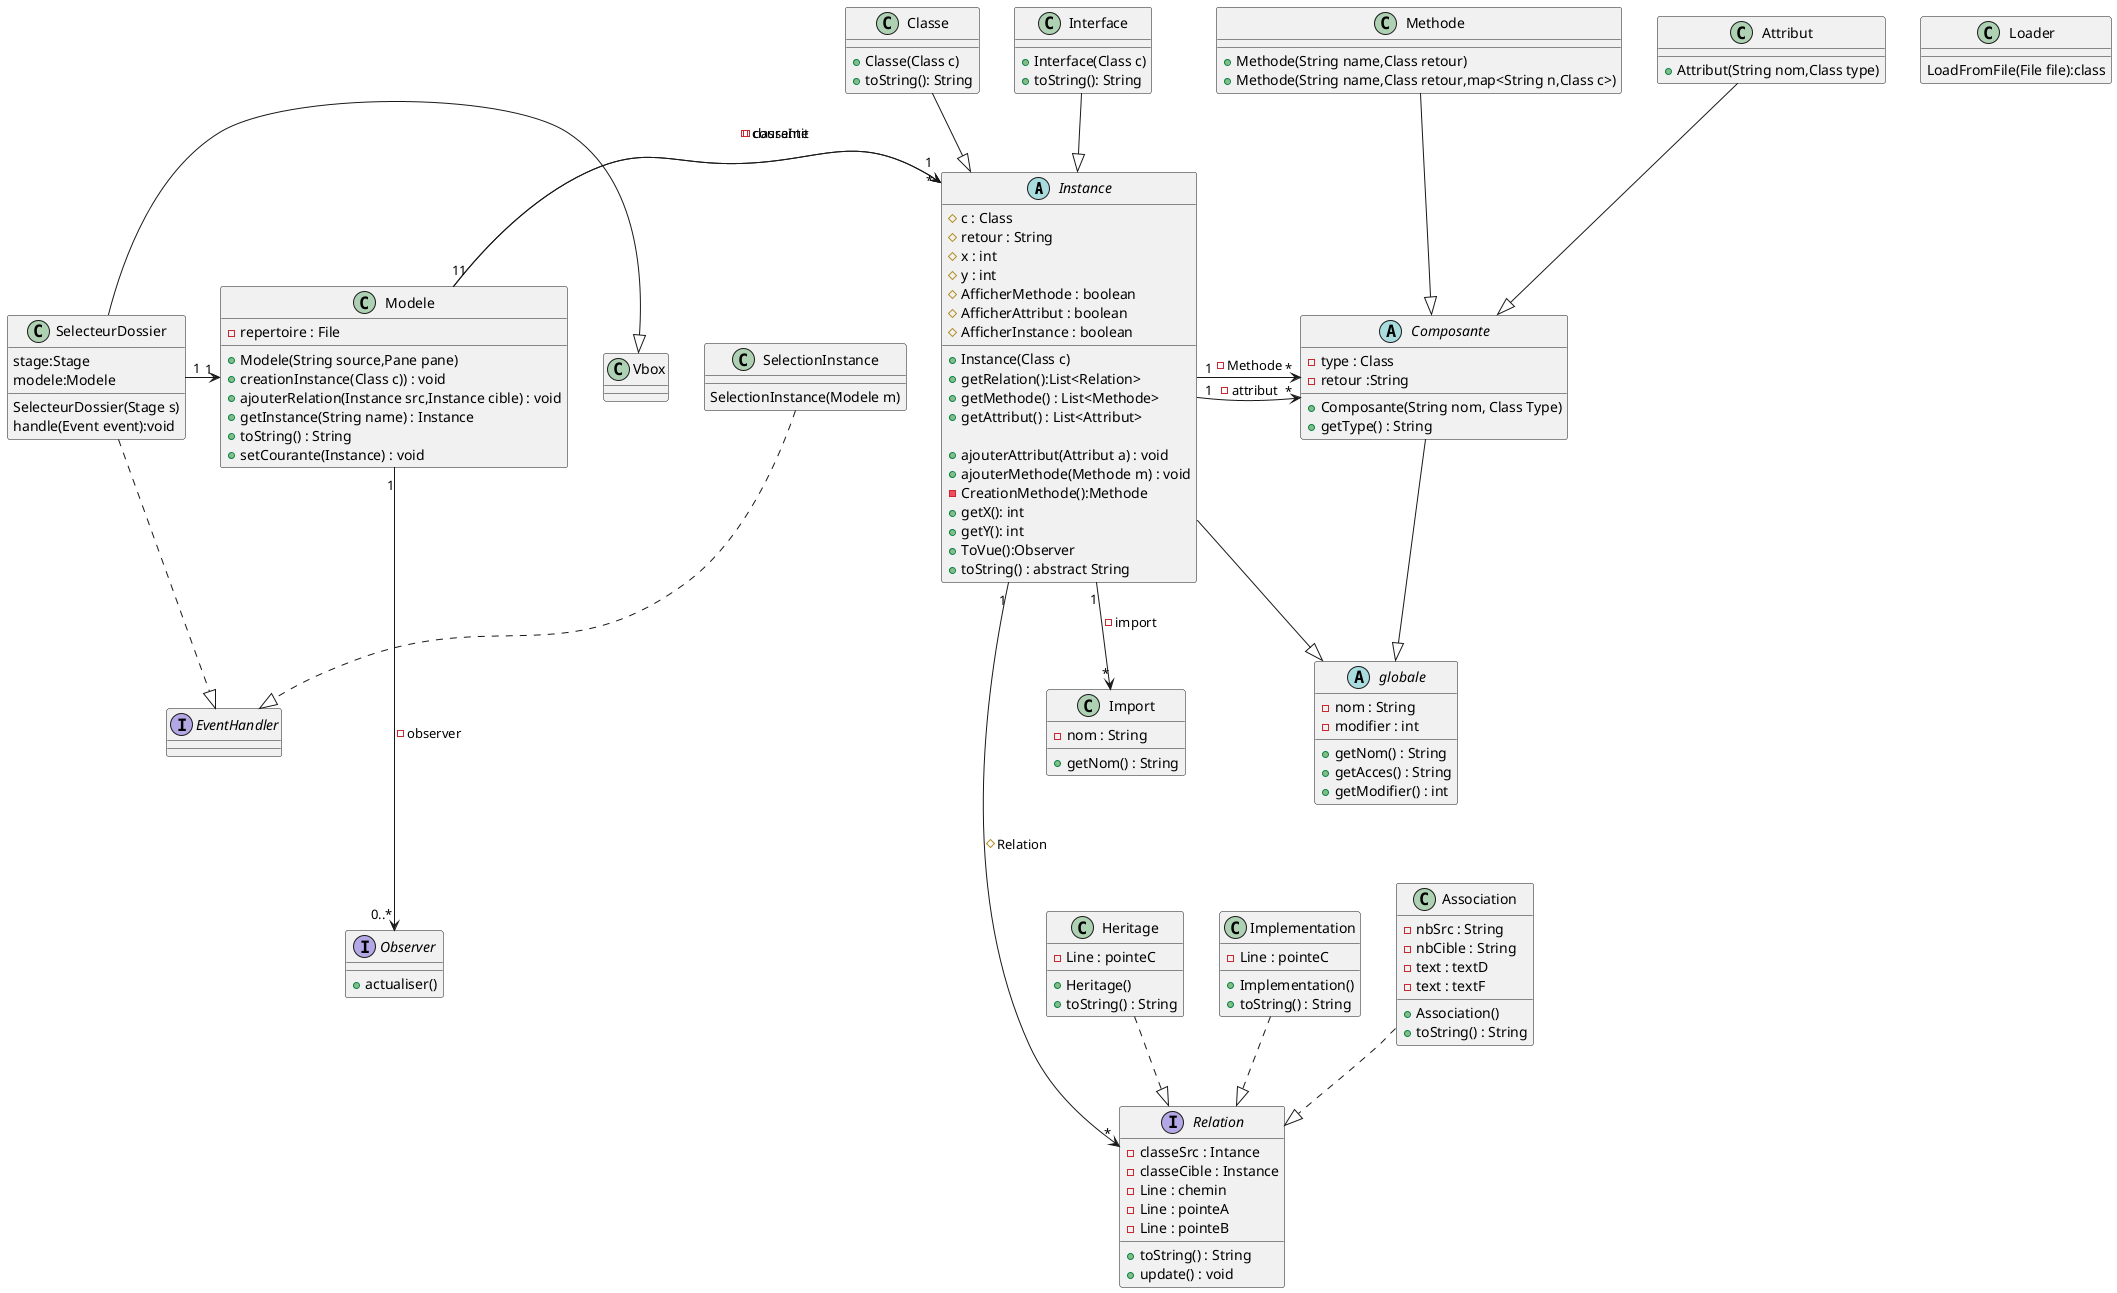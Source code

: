 @startuml
'https://plantuml.com/sequence-diagram

abstract Instance{
    #c : Class
    #retour : String
    #x : int
    #y : int
    #AfficherMethode : boolean
    #AfficherAttribut : boolean
    #AfficherInstance : boolean

    +Instance(Class c)
    +getRelation():List<Relation>
    +getMethode() : List<Methode>
    +getAttribut() : List<Attribut>

    +ajouterAttribut(Attribut a) : void
    +ajouterMethode(Methode m) : void
    -CreationMethode():Methode
    +getX(): int
    +getY(): int
    +ToVue():Observer
    +toString() : abstract String
}
class Loader{
LoadFromFile(File file):class
}
class Classe{
    +Classe(Class c)
    +toString(): String
}

class Interface{
    +Interface(Class c)
    +toString(): String
}

abstract Composante{
    -type : Class
    -retour :String
    +Composante(String nom, Class Type)
    +getType() : String

}

class Methode{
    +Methode(String name,Class retour)
    +Methode(String name,Class retour,map<String n,Class c>)
}

class Attribut{
    +Attribut(String nom,Class type)
}

class Import{
    -nom : String
    +getNom() : String
}

class Modele{
    -repertoire : File
    +Modele(String source,Pane pane)
    +creationInstance(Class c)) : void
    +ajouterRelation(Instance src,Instance cible) : void
    +getInstance(String name) : Instance
    +toString() : String
    +setCourante(Instance) : void

}
class SelectionInstance{
SelectionInstance(Modele m)
}

interface Relation{
    -classeSrc : Intance
    -classeCible : Instance
    -Line : chemin
    -Line : pointeA
    -Line : pointeB
    +toString() : String
    +update() : void
}

class Heritage{
    -Line : pointeC
    +Heritage()
    +toString() : String
}

class Implementation{
    -Line : pointeC
    +Implementation()
    +toString() : String
}

class Association {
    -nbSrc : String
    -nbCible : String
    -text : textD
    -text : textF
    +Association()
    +toString() : String
}

abstract globale{
    -nom : String
    -modifier : int
    +getNom() : String
    +getAcces() : String
    +getModifier() : int
}

interface Observer{
    +actualiser()
}
class SelecteurDossier{
stage:Stage
modele:Modele
SelecteurDossier(Stage s)
handle(Event event):void
}
interface EventHandler
Modele"1"->"1"Instance:-courante
SelecteurDossier "1"->"1"Modele
SelecteurDossier -|> Vbox
SelecteurDossier ..|>EventHandler
Modele "1" ---> "0..*" Observer : -observer
Instance--|>globale
Composante--|>globale
Modele "1" -> "*" Instance  : -classeInit
Instance "1" -> "*" Composante : -attribut
Instance "1" -> "*" Composante : -Methode
Instance "1" --> "*" Import : -import
Classe --|> Instance
Interface --|> Instance
Methode --|> Composante
Attribut --|> Composante
Instance "1" ----> "*"  Relation : #Relation
Association ..|> Relation
Heritage ..|> Relation
Implementation ..|> Relation
SelectionInstance..|>EventHandler

@enduml